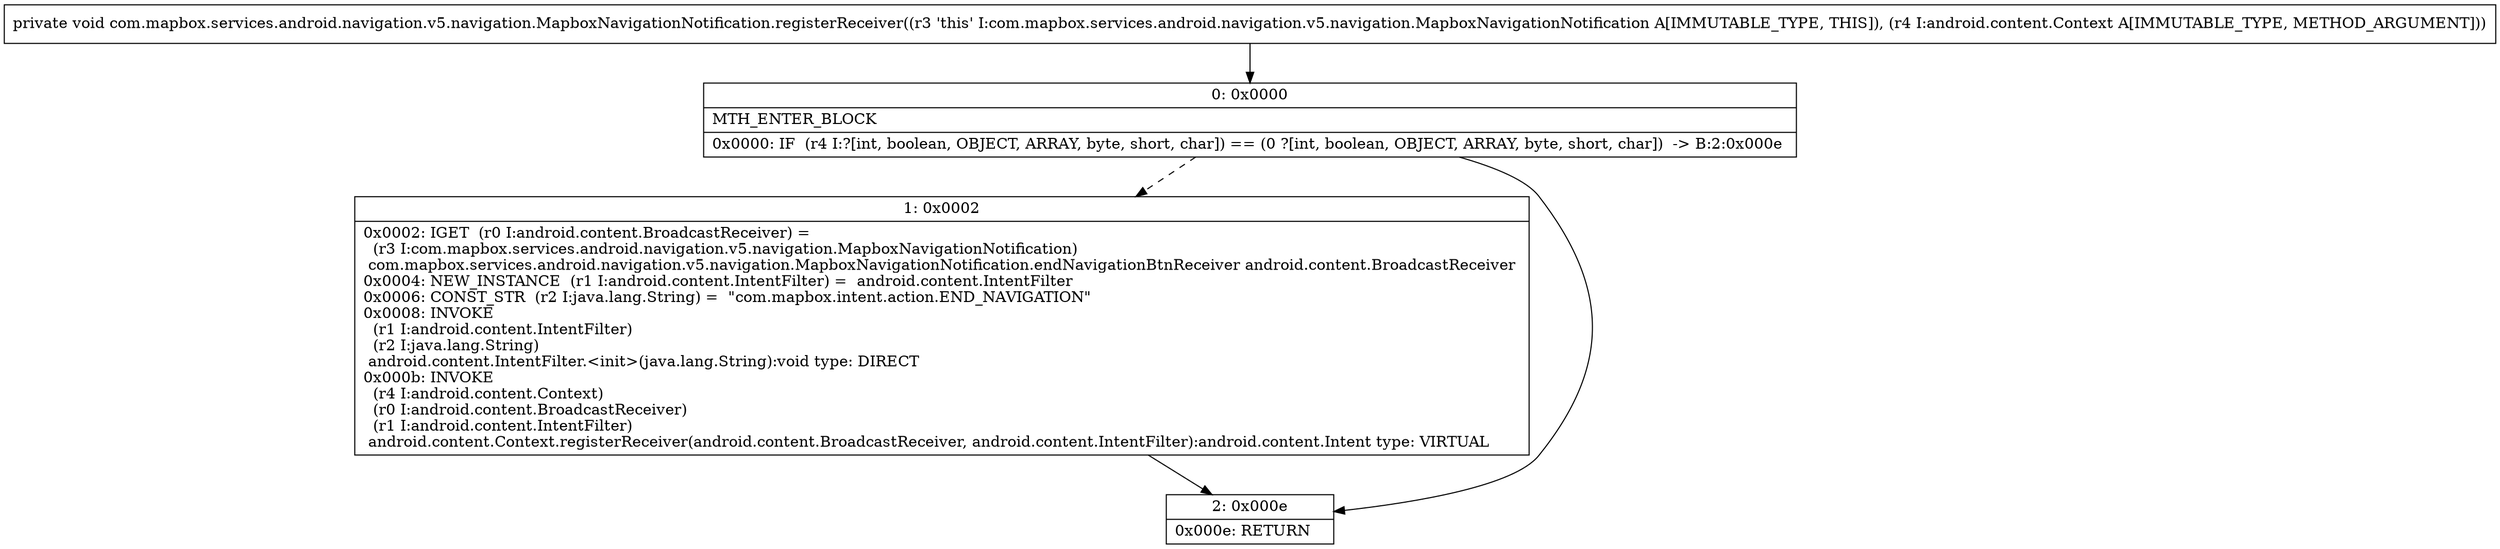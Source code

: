 digraph "CFG forcom.mapbox.services.android.navigation.v5.navigation.MapboxNavigationNotification.registerReceiver(Landroid\/content\/Context;)V" {
Node_0 [shape=record,label="{0\:\ 0x0000|MTH_ENTER_BLOCK\l|0x0000: IF  (r4 I:?[int, boolean, OBJECT, ARRAY, byte, short, char]) == (0 ?[int, boolean, OBJECT, ARRAY, byte, short, char])  \-\> B:2:0x000e \l}"];
Node_1 [shape=record,label="{1\:\ 0x0002|0x0002: IGET  (r0 I:android.content.BroadcastReceiver) = \l  (r3 I:com.mapbox.services.android.navigation.v5.navigation.MapboxNavigationNotification)\l com.mapbox.services.android.navigation.v5.navigation.MapboxNavigationNotification.endNavigationBtnReceiver android.content.BroadcastReceiver \l0x0004: NEW_INSTANCE  (r1 I:android.content.IntentFilter) =  android.content.IntentFilter \l0x0006: CONST_STR  (r2 I:java.lang.String) =  \"com.mapbox.intent.action.END_NAVIGATION\" \l0x0008: INVOKE  \l  (r1 I:android.content.IntentFilter)\l  (r2 I:java.lang.String)\l android.content.IntentFilter.\<init\>(java.lang.String):void type: DIRECT \l0x000b: INVOKE  \l  (r4 I:android.content.Context)\l  (r0 I:android.content.BroadcastReceiver)\l  (r1 I:android.content.IntentFilter)\l android.content.Context.registerReceiver(android.content.BroadcastReceiver, android.content.IntentFilter):android.content.Intent type: VIRTUAL \l}"];
Node_2 [shape=record,label="{2\:\ 0x000e|0x000e: RETURN   \l}"];
MethodNode[shape=record,label="{private void com.mapbox.services.android.navigation.v5.navigation.MapboxNavigationNotification.registerReceiver((r3 'this' I:com.mapbox.services.android.navigation.v5.navigation.MapboxNavigationNotification A[IMMUTABLE_TYPE, THIS]), (r4 I:android.content.Context A[IMMUTABLE_TYPE, METHOD_ARGUMENT])) }"];
MethodNode -> Node_0;
Node_0 -> Node_1[style=dashed];
Node_0 -> Node_2;
Node_1 -> Node_2;
}

